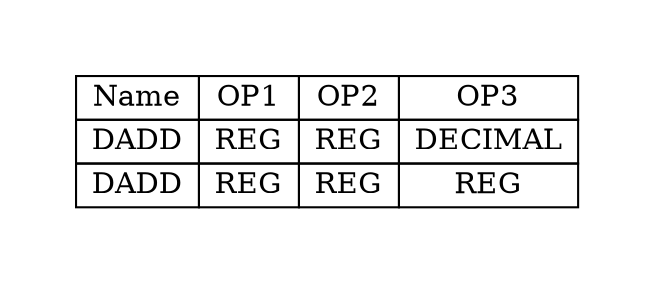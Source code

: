digraph{
graph [pad="0.5", nodesep="0.5", ranksep="2" ]
node [shape=plain]
Foo [label=<
<table border="0" cellborder="1" cellspacing="0">
<tr><td> Name </td> <td> OP1 </td><td> OP2 </td><td> OP3 </td> </tr>
<tr><td> DADD </td><td> REG </td><td> REG </td><td> DECIMAL </td> </tr>
<tr><td> DADD </td><td> REG </td><td> REG </td><td> REG </td> </tr>
</table>>];
}
